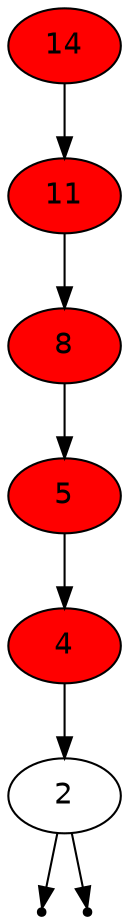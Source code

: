 digraph BST{
	node [fontname="Helvetica"];
	14 [style="filled" fillcolor="red"]
	14 -> 11;
	11 [style="filled" fillcolor="red"]
	11 -> 8;
	8 [style="filled" fillcolor="red"]
	8 -> 5;
	5 [style="filled" fillcolor="red"]
	5 -> 4;
	4 [style="filled" fillcolor="red"]
	4 -> 2;
	null1 [shape=point];
	2 -> null1;
	null2 [shape=point];
	2 -> null2;
}
